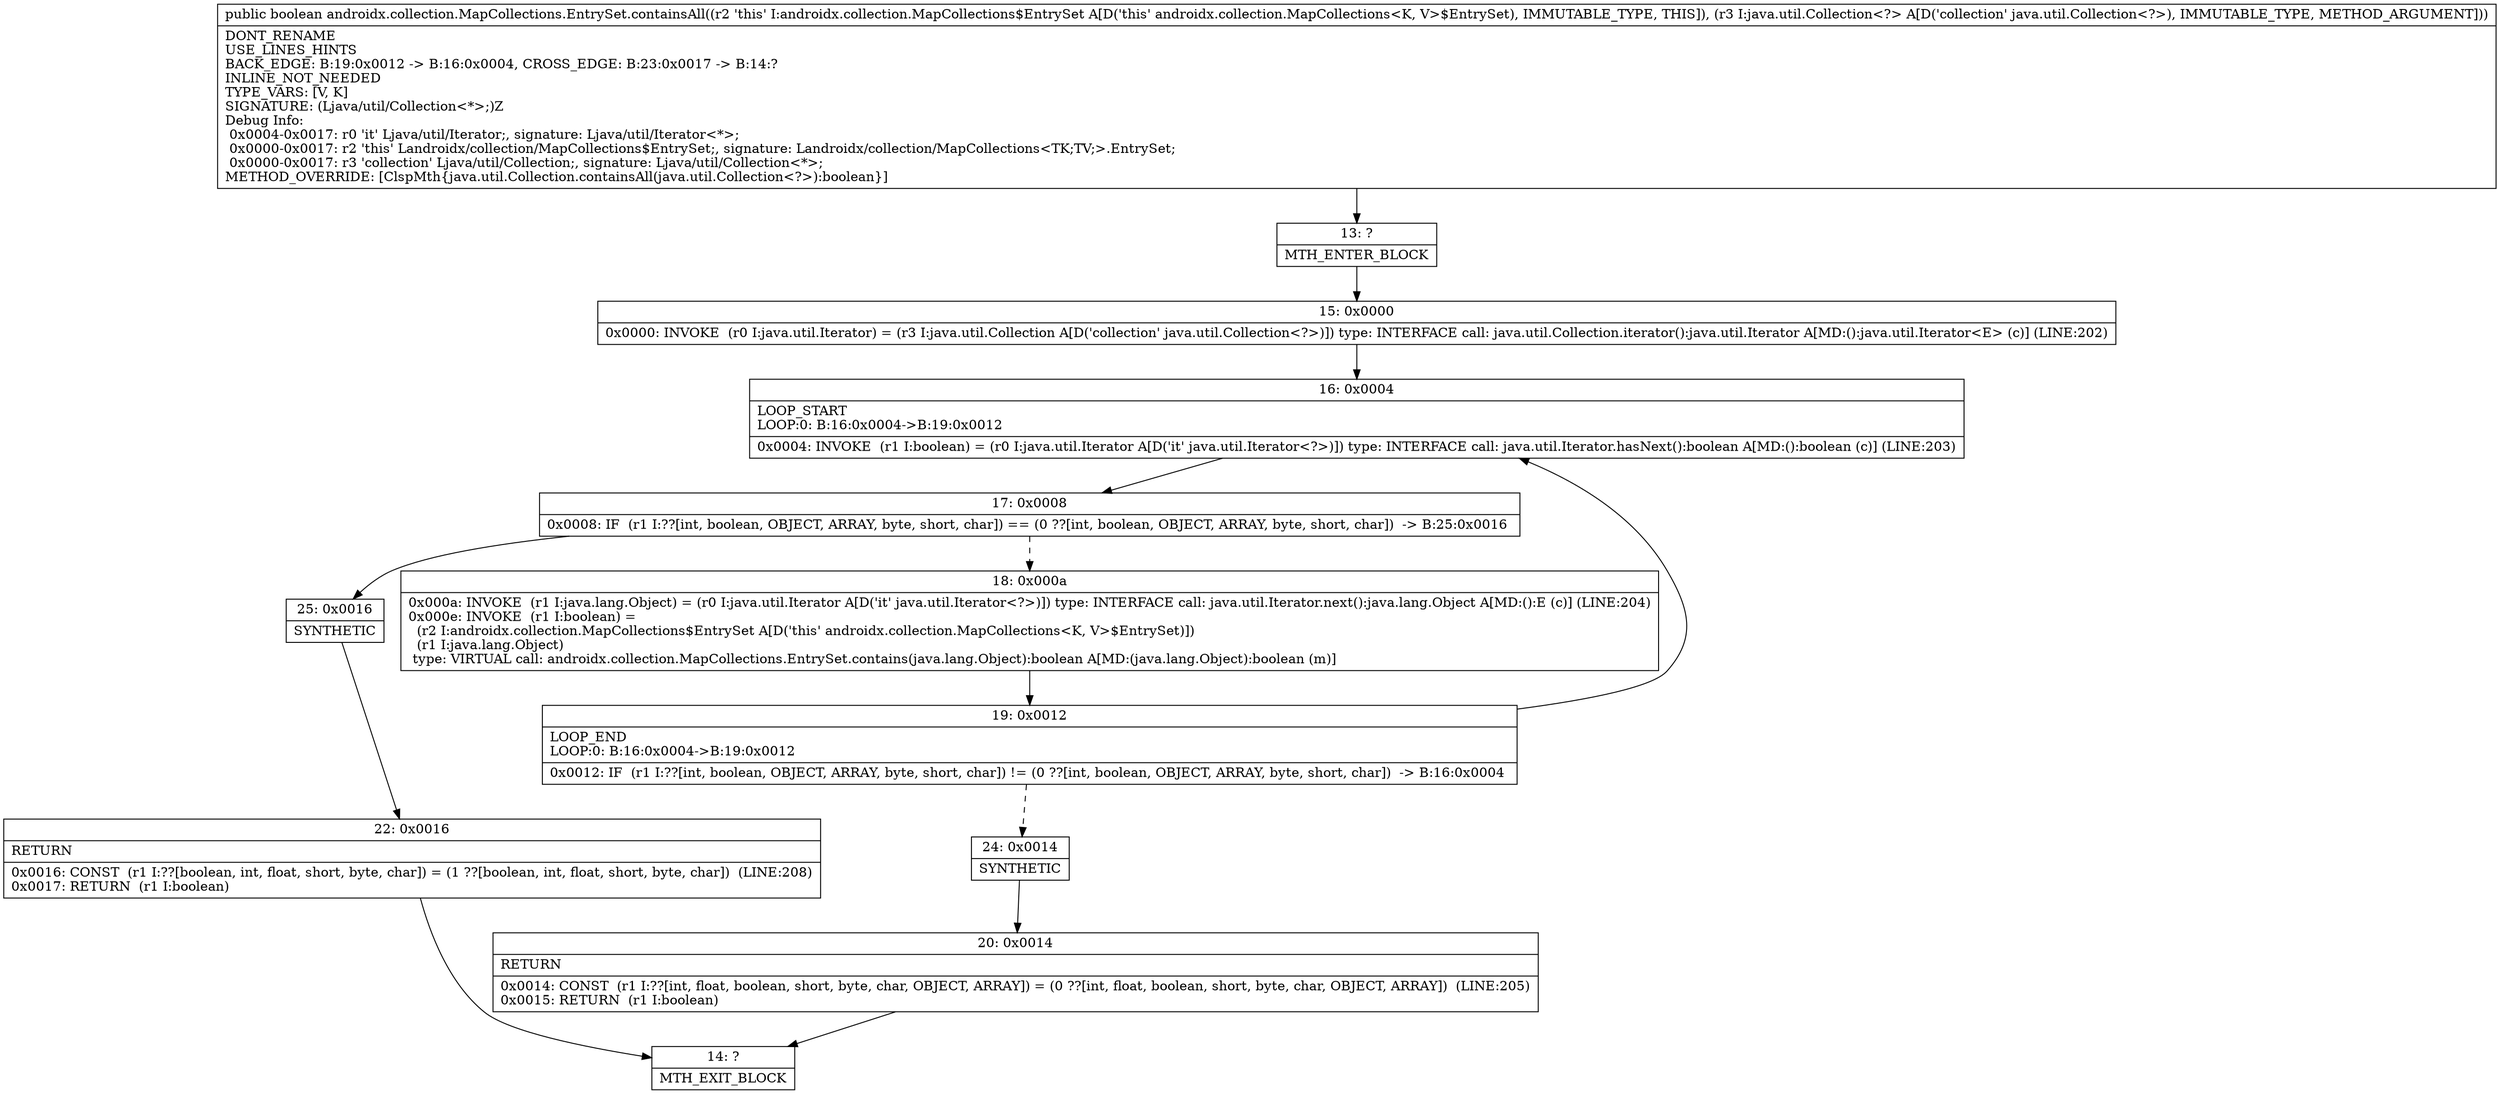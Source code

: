 digraph "CFG forandroidx.collection.MapCollections.EntrySet.containsAll(Ljava\/util\/Collection;)Z" {
Node_13 [shape=record,label="{13\:\ ?|MTH_ENTER_BLOCK\l}"];
Node_15 [shape=record,label="{15\:\ 0x0000|0x0000: INVOKE  (r0 I:java.util.Iterator) = (r3 I:java.util.Collection A[D('collection' java.util.Collection\<?\>)]) type: INTERFACE call: java.util.Collection.iterator():java.util.Iterator A[MD:():java.util.Iterator\<E\> (c)] (LINE:202)\l}"];
Node_16 [shape=record,label="{16\:\ 0x0004|LOOP_START\lLOOP:0: B:16:0x0004\-\>B:19:0x0012\l|0x0004: INVOKE  (r1 I:boolean) = (r0 I:java.util.Iterator A[D('it' java.util.Iterator\<?\>)]) type: INTERFACE call: java.util.Iterator.hasNext():boolean A[MD:():boolean (c)] (LINE:203)\l}"];
Node_17 [shape=record,label="{17\:\ 0x0008|0x0008: IF  (r1 I:??[int, boolean, OBJECT, ARRAY, byte, short, char]) == (0 ??[int, boolean, OBJECT, ARRAY, byte, short, char])  \-\> B:25:0x0016 \l}"];
Node_18 [shape=record,label="{18\:\ 0x000a|0x000a: INVOKE  (r1 I:java.lang.Object) = (r0 I:java.util.Iterator A[D('it' java.util.Iterator\<?\>)]) type: INTERFACE call: java.util.Iterator.next():java.lang.Object A[MD:():E (c)] (LINE:204)\l0x000e: INVOKE  (r1 I:boolean) = \l  (r2 I:androidx.collection.MapCollections$EntrySet A[D('this' androidx.collection.MapCollections\<K, V\>$EntrySet)])\l  (r1 I:java.lang.Object)\l type: VIRTUAL call: androidx.collection.MapCollections.EntrySet.contains(java.lang.Object):boolean A[MD:(java.lang.Object):boolean (m)]\l}"];
Node_19 [shape=record,label="{19\:\ 0x0012|LOOP_END\lLOOP:0: B:16:0x0004\-\>B:19:0x0012\l|0x0012: IF  (r1 I:??[int, boolean, OBJECT, ARRAY, byte, short, char]) != (0 ??[int, boolean, OBJECT, ARRAY, byte, short, char])  \-\> B:16:0x0004 \l}"];
Node_24 [shape=record,label="{24\:\ 0x0014|SYNTHETIC\l}"];
Node_20 [shape=record,label="{20\:\ 0x0014|RETURN\l|0x0014: CONST  (r1 I:??[int, float, boolean, short, byte, char, OBJECT, ARRAY]) = (0 ??[int, float, boolean, short, byte, char, OBJECT, ARRAY])  (LINE:205)\l0x0015: RETURN  (r1 I:boolean) \l}"];
Node_14 [shape=record,label="{14\:\ ?|MTH_EXIT_BLOCK\l}"];
Node_25 [shape=record,label="{25\:\ 0x0016|SYNTHETIC\l}"];
Node_22 [shape=record,label="{22\:\ 0x0016|RETURN\l|0x0016: CONST  (r1 I:??[boolean, int, float, short, byte, char]) = (1 ??[boolean, int, float, short, byte, char])  (LINE:208)\l0x0017: RETURN  (r1 I:boolean) \l}"];
MethodNode[shape=record,label="{public boolean androidx.collection.MapCollections.EntrySet.containsAll((r2 'this' I:androidx.collection.MapCollections$EntrySet A[D('this' androidx.collection.MapCollections\<K, V\>$EntrySet), IMMUTABLE_TYPE, THIS]), (r3 I:java.util.Collection\<?\> A[D('collection' java.util.Collection\<?\>), IMMUTABLE_TYPE, METHOD_ARGUMENT]))  | DONT_RENAME\lUSE_LINES_HINTS\lBACK_EDGE: B:19:0x0012 \-\> B:16:0x0004, CROSS_EDGE: B:23:0x0017 \-\> B:14:?\lINLINE_NOT_NEEDED\lTYPE_VARS: [V, K]\lSIGNATURE: (Ljava\/util\/Collection\<*\>;)Z\lDebug Info:\l  0x0004\-0x0017: r0 'it' Ljava\/util\/Iterator;, signature: Ljava\/util\/Iterator\<*\>;\l  0x0000\-0x0017: r2 'this' Landroidx\/collection\/MapCollections$EntrySet;, signature: Landroidx\/collection\/MapCollections\<TK;TV;\>.EntrySet;\l  0x0000\-0x0017: r3 'collection' Ljava\/util\/Collection;, signature: Ljava\/util\/Collection\<*\>;\lMETHOD_OVERRIDE: [ClspMth\{java.util.Collection.containsAll(java.util.Collection\<?\>):boolean\}]\l}"];
MethodNode -> Node_13;Node_13 -> Node_15;
Node_15 -> Node_16;
Node_16 -> Node_17;
Node_17 -> Node_18[style=dashed];
Node_17 -> Node_25;
Node_18 -> Node_19;
Node_19 -> Node_16;
Node_19 -> Node_24[style=dashed];
Node_24 -> Node_20;
Node_20 -> Node_14;
Node_25 -> Node_22;
Node_22 -> Node_14;
}

